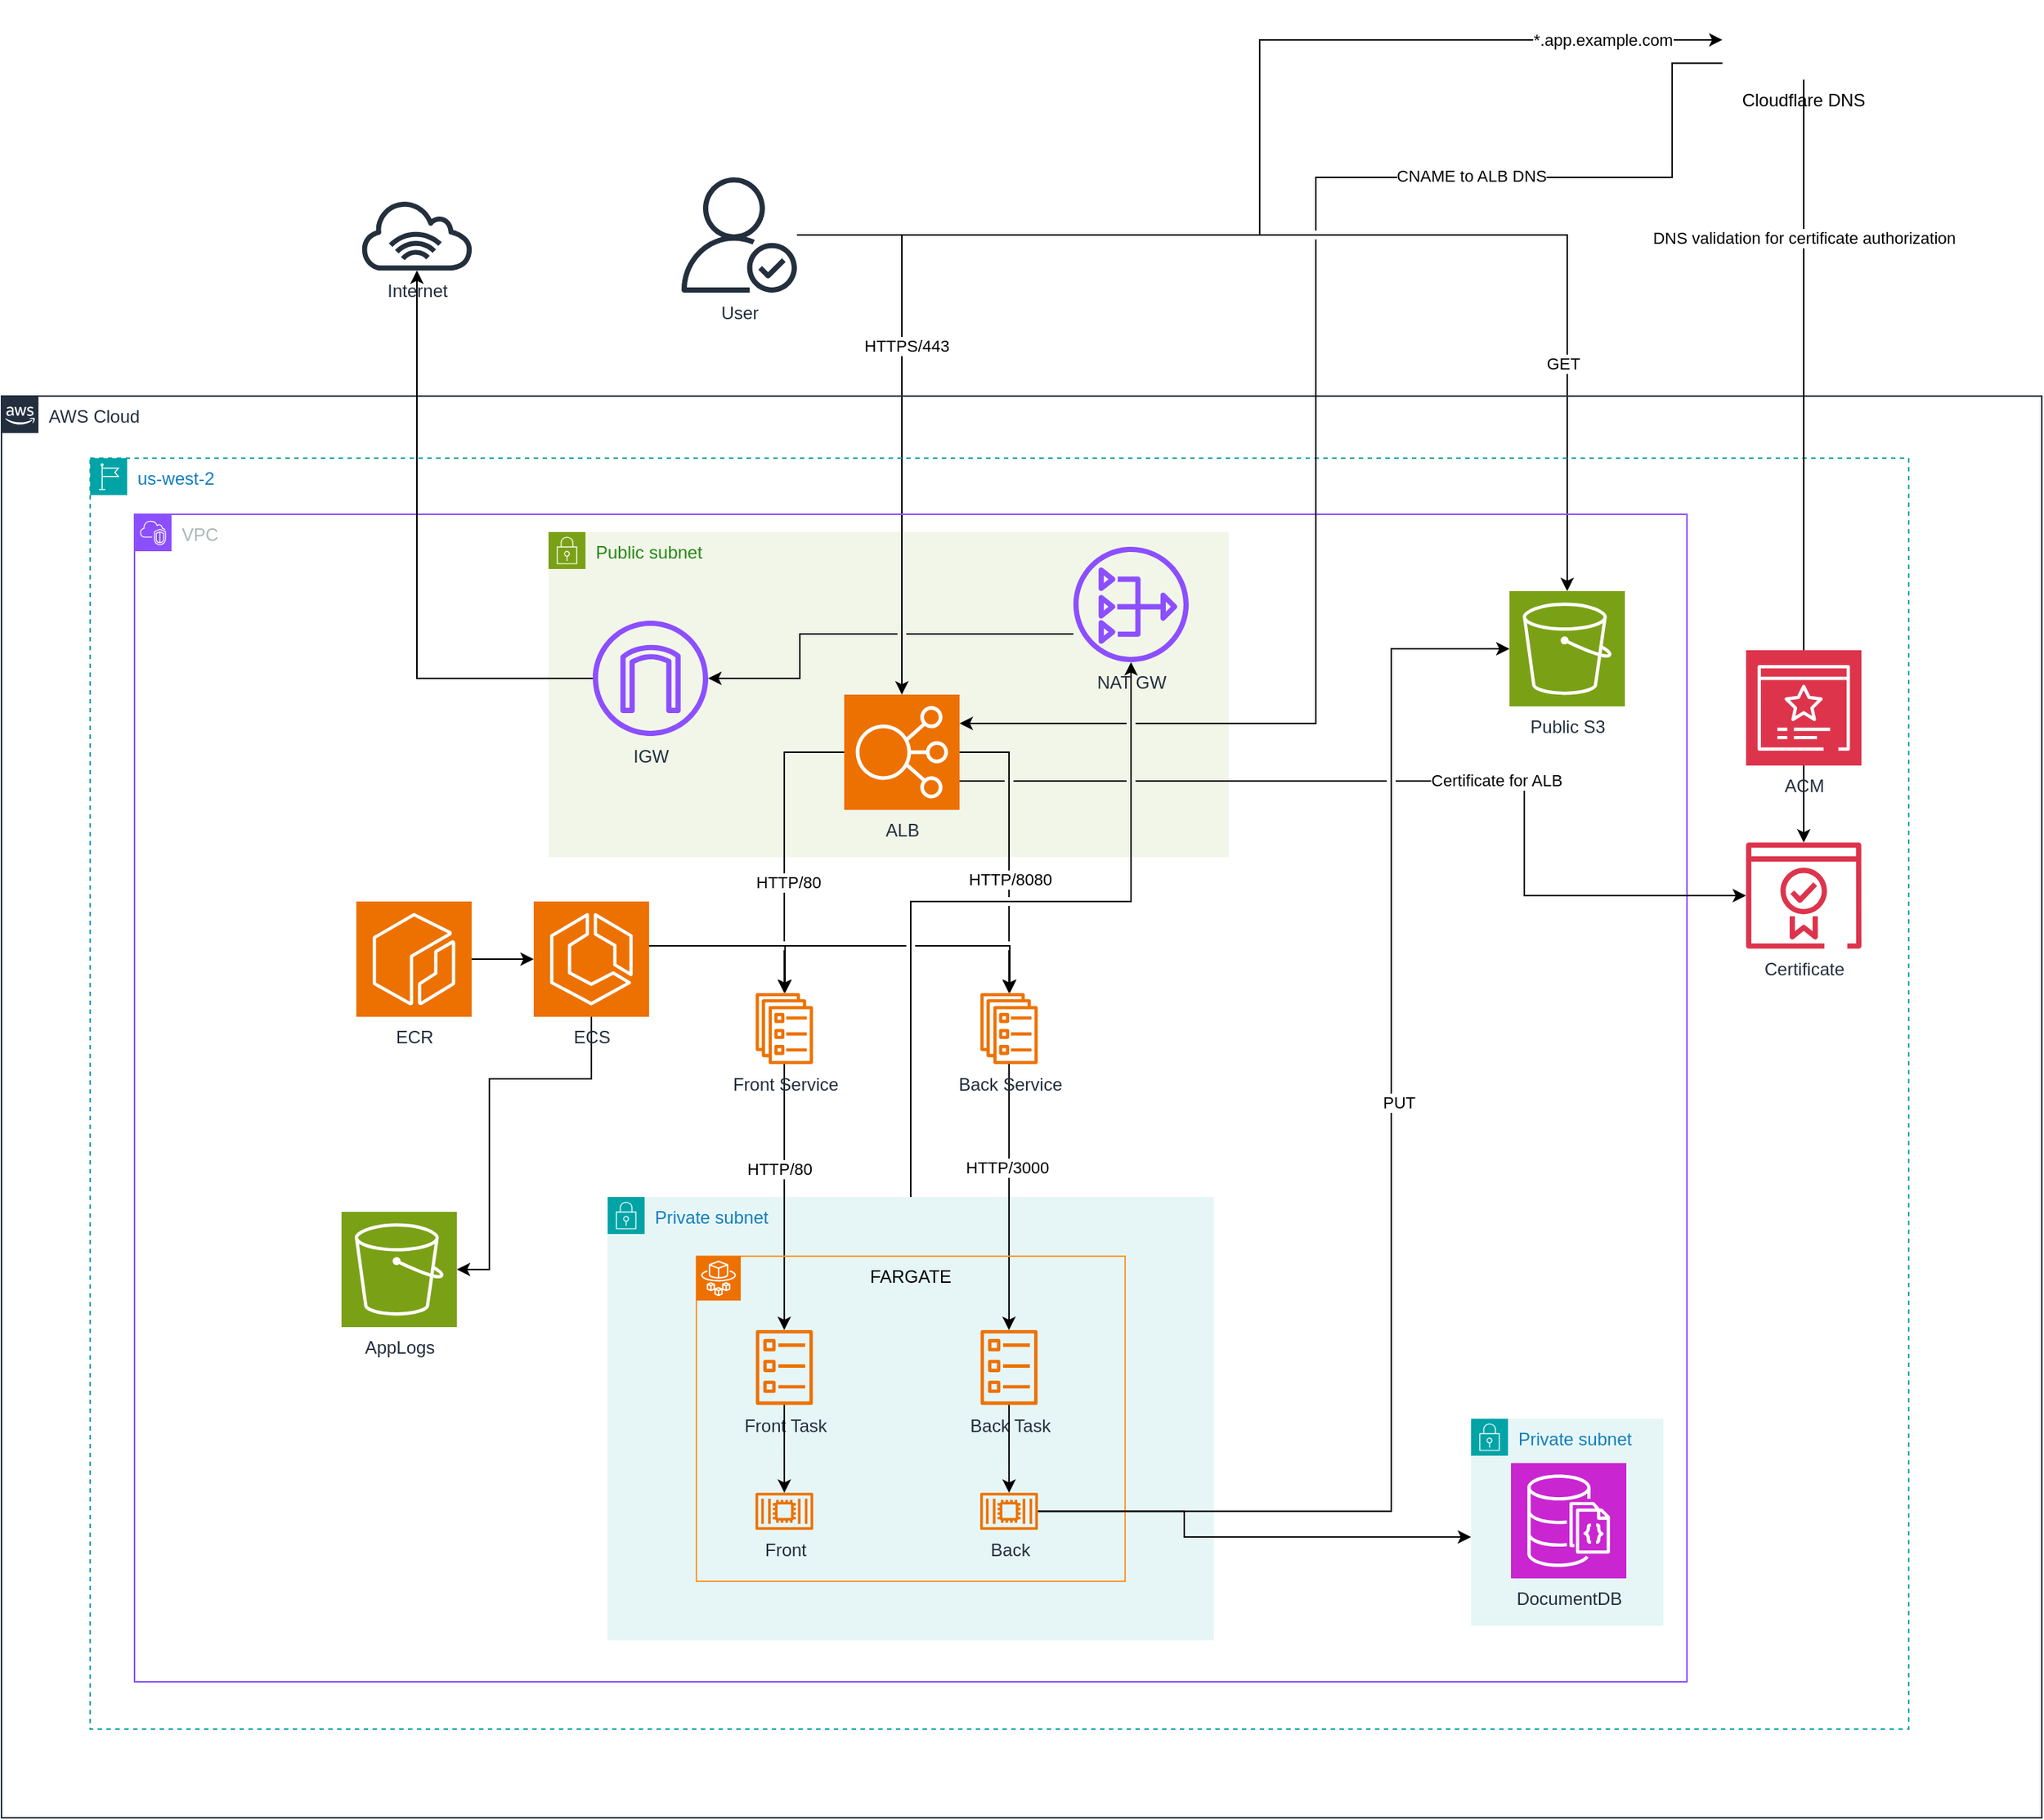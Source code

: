 <mxfile version="24.7.17">
  <diagram name="Página-1" id="iLAZdQxwDm4IYtfXgq_d">
    <mxGraphModel dx="2932" dy="2001" grid="1" gridSize="10" guides="1" tooltips="1" connect="1" arrows="1" fold="1" page="1" pageScale="1" pageWidth="1169" pageHeight="827" math="0" shadow="0">
      <root>
        <mxCell id="0" />
        <mxCell id="1" parent="0" />
        <mxCell id="PsurS9meL3jeWadHUtCN-37" value="Public subnet" style="points=[[0,0],[0.25,0],[0.5,0],[0.75,0],[1,0],[1,0.25],[1,0.5],[1,0.75],[1,1],[0.75,1],[0.5,1],[0.25,1],[0,1],[0,0.75],[0,0.5],[0,0.25]];outlineConnect=0;gradientColor=none;html=1;whiteSpace=wrap;fontSize=12;fontStyle=0;container=1;pointerEvents=0;collapsible=0;recursiveResize=0;shape=mxgraph.aws4.group;grIcon=mxgraph.aws4.group_security_group;grStroke=0;strokeColor=#7AA116;fillColor=#F2F6E8;verticalAlign=top;align=left;spacingLeft=30;fontColor=#248814;dashed=0;" parent="1" vertex="1">
          <mxGeometry x="230" y="30" width="460" height="220" as="geometry" />
        </mxCell>
        <mxCell id="g9EgHVnupFJinISDY1BI-3" style="edgeStyle=orthogonalEdgeStyle;rounded=0;orthogonalLoop=1;jettySize=auto;html=1;" edge="1" parent="1" source="PsurS9meL3jeWadHUtCN-36" target="g9EgHVnupFJinISDY1BI-2">
          <mxGeometry relative="1" as="geometry">
            <Array as="points">
              <mxPoint x="475" y="280" />
              <mxPoint x="624" y="280" />
            </Array>
          </mxGeometry>
        </mxCell>
        <mxCell id="PsurS9meL3jeWadHUtCN-36" value="Private subnet" style="points=[[0,0],[0.25,0],[0.5,0],[0.75,0],[1,0],[1,0.25],[1,0.5],[1,0.75],[1,1],[0.75,1],[0.5,1],[0.25,1],[0,1],[0,0.75],[0,0.5],[0,0.25]];outlineConnect=0;gradientColor=none;html=1;whiteSpace=wrap;fontSize=12;fontStyle=0;container=1;pointerEvents=0;collapsible=0;recursiveResize=0;shape=mxgraph.aws4.group;grIcon=mxgraph.aws4.group_security_group;grStroke=0;strokeColor=#00A4A6;fillColor=#E6F6F7;verticalAlign=top;align=left;spacingLeft=30;fontColor=#147EBA;dashed=0;" parent="1" vertex="1">
          <mxGeometry x="270" y="480" width="410" height="300" as="geometry" />
        </mxCell>
        <mxCell id="PsurS9meL3jeWadHUtCN-19" style="edgeStyle=orthogonalEdgeStyle;rounded=0;orthogonalLoop=1;jettySize=auto;html=1;jumpStyle=arc;" parent="1" source="PsurS9meL3jeWadHUtCN-6" target="PsurS9meL3jeWadHUtCN-7" edge="1">
          <mxGeometry relative="1" as="geometry">
            <Array as="points">
              <mxPoint x="390" y="310" />
            </Array>
          </mxGeometry>
        </mxCell>
        <mxCell id="PsurS9meL3jeWadHUtCN-20" style="edgeStyle=orthogonalEdgeStyle;rounded=0;orthogonalLoop=1;jettySize=auto;html=1;jumpStyle=gap;" parent="1" source="PsurS9meL3jeWadHUtCN-6" target="PsurS9meL3jeWadHUtCN-8" edge="1">
          <mxGeometry relative="1" as="geometry">
            <Array as="points">
              <mxPoint x="542" y="310" />
            </Array>
          </mxGeometry>
        </mxCell>
        <mxCell id="g9EgHVnupFJinISDY1BI-9" style="edgeStyle=orthogonalEdgeStyle;rounded=0;orthogonalLoop=1;jettySize=auto;html=1;" edge="1" parent="1" source="PsurS9meL3jeWadHUtCN-6" target="g9EgHVnupFJinISDY1BI-8">
          <mxGeometry relative="1" as="geometry">
            <Array as="points">
              <mxPoint x="259" y="400" />
              <mxPoint x="190" y="400" />
              <mxPoint x="190" y="529" />
            </Array>
          </mxGeometry>
        </mxCell>
        <mxCell id="PsurS9meL3jeWadHUtCN-6" value="ECS" style="sketch=0;points=[[0,0,0],[0.25,0,0],[0.5,0,0],[0.75,0,0],[1,0,0],[0,1,0],[0.25,1,0],[0.5,1,0],[0.75,1,0],[1,1,0],[0,0.25,0],[0,0.5,0],[0,0.75,0],[1,0.25,0],[1,0.5,0],[1,0.75,0]];outlineConnect=0;fontColor=#232F3E;fillColor=#ED7100;strokeColor=#ffffff;dashed=0;verticalLabelPosition=bottom;verticalAlign=top;align=center;html=1;fontSize=12;fontStyle=0;aspect=fixed;shape=mxgraph.aws4.resourceIcon;resIcon=mxgraph.aws4.ecs;" parent="1" vertex="1">
          <mxGeometry x="220" y="280" width="78" height="78" as="geometry" />
        </mxCell>
        <mxCell id="PsurS9meL3jeWadHUtCN-22" style="edgeStyle=orthogonalEdgeStyle;rounded=0;orthogonalLoop=1;jettySize=auto;html=1;" parent="1" source="PsurS9meL3jeWadHUtCN-7" target="PsurS9meL3jeWadHUtCN-9" edge="1">
          <mxGeometry relative="1" as="geometry">
            <Array as="points">
              <mxPoint x="389" y="420" />
              <mxPoint x="389" y="420" />
            </Array>
          </mxGeometry>
        </mxCell>
        <mxCell id="g9EgHVnupFJinISDY1BI-32" value="HTTP/80" style="edgeLabel;html=1;align=center;verticalAlign=middle;resizable=0;points=[];" vertex="1" connectable="0" parent="PsurS9meL3jeWadHUtCN-22">
          <mxGeometry x="-0.211" y="-4" relative="1" as="geometry">
            <mxPoint as="offset" />
          </mxGeometry>
        </mxCell>
        <mxCell id="PsurS9meL3jeWadHUtCN-23" style="edgeStyle=orthogonalEdgeStyle;rounded=0;orthogonalLoop=1;jettySize=auto;html=1;" parent="1" source="PsurS9meL3jeWadHUtCN-8" target="PsurS9meL3jeWadHUtCN-10" edge="1">
          <mxGeometry relative="1" as="geometry">
            <Array as="points">
              <mxPoint x="541" y="410" />
              <mxPoint x="541" y="410" />
            </Array>
          </mxGeometry>
        </mxCell>
        <mxCell id="g9EgHVnupFJinISDY1BI-33" value="HTTP/3000" style="edgeLabel;html=1;align=center;verticalAlign=middle;resizable=0;points=[];" vertex="1" connectable="0" parent="PsurS9meL3jeWadHUtCN-23">
          <mxGeometry x="-0.222" y="-2" relative="1" as="geometry">
            <mxPoint as="offset" />
          </mxGeometry>
        </mxCell>
        <mxCell id="PsurS9meL3jeWadHUtCN-49" style="edgeStyle=orthogonalEdgeStyle;rounded=0;orthogonalLoop=1;jettySize=auto;html=1;" parent="1" source="PsurS9meL3jeWadHUtCN-14" target="PsurS9meL3jeWadHUtCN-6" edge="1">
          <mxGeometry relative="1" as="geometry" />
        </mxCell>
        <mxCell id="PsurS9meL3jeWadHUtCN-14" value="ECR" style="sketch=0;points=[[0,0,0],[0.25,0,0],[0.5,0,0],[0.75,0,0],[1,0,0],[0,1,0],[0.25,1,0],[0.5,1,0],[0.75,1,0],[1,1,0],[0,0.25,0],[0,0.5,0],[0,0.75,0],[1,0.25,0],[1,0.5,0],[1,0.75,0]];outlineConnect=0;fontColor=#232F3E;fillColor=#ED7100;strokeColor=#ffffff;dashed=0;verticalLabelPosition=bottom;verticalAlign=top;align=center;html=1;fontSize=12;fontStyle=0;aspect=fixed;shape=mxgraph.aws4.resourceIcon;resIcon=mxgraph.aws4.ecr;" parent="1" vertex="1">
          <mxGeometry x="100" y="280" width="78" height="78" as="geometry" />
        </mxCell>
        <mxCell id="PsurS9meL3jeWadHUtCN-17" style="edgeStyle=orthogonalEdgeStyle;rounded=0;orthogonalLoop=1;jettySize=auto;html=1;jumpStyle=gap;" parent="1" source="PsurS9meL3jeWadHUtCN-16" target="PsurS9meL3jeWadHUtCN-7" edge="1">
          <mxGeometry relative="1" as="geometry" />
        </mxCell>
        <mxCell id="g9EgHVnupFJinISDY1BI-29" value="HTTP/80" style="edgeLabel;html=1;align=center;verticalAlign=middle;resizable=0;points=[];" vertex="1" connectable="0" parent="PsurS9meL3jeWadHUtCN-17">
          <mxGeometry x="0.263" y="2" relative="1" as="geometry">
            <mxPoint as="offset" />
          </mxGeometry>
        </mxCell>
        <mxCell id="PsurS9meL3jeWadHUtCN-18" style="edgeStyle=orthogonalEdgeStyle;rounded=0;orthogonalLoop=1;jettySize=auto;html=1;jumpStyle=gap;" parent="1" source="PsurS9meL3jeWadHUtCN-16" target="PsurS9meL3jeWadHUtCN-8" edge="1">
          <mxGeometry relative="1" as="geometry" />
        </mxCell>
        <mxCell id="g9EgHVnupFJinISDY1BI-30" value="HTTP/8080" style="edgeLabel;html=1;align=center;verticalAlign=middle;resizable=0;points=[];" vertex="1" connectable="0" parent="PsurS9meL3jeWadHUtCN-18">
          <mxGeometry x="0.216" relative="1" as="geometry">
            <mxPoint as="offset" />
          </mxGeometry>
        </mxCell>
        <mxCell id="PsurS9meL3jeWadHUtCN-8" value="Back Service" style="sketch=0;outlineConnect=0;fontColor=#232F3E;gradientColor=none;fillColor=#ED7100;strokeColor=none;dashed=0;verticalLabelPosition=bottom;verticalAlign=top;align=center;html=1;fontSize=12;fontStyle=0;aspect=fixed;pointerEvents=1;shape=mxgraph.aws4.ecs_service;" parent="1" vertex="1">
          <mxGeometry x="522" y="342" width="39" height="48" as="geometry" />
        </mxCell>
        <mxCell id="PsurS9meL3jeWadHUtCN-7" value="Front Service" style="sketch=0;outlineConnect=0;fontColor=#232F3E;gradientColor=none;fillColor=#ED7100;strokeColor=none;dashed=0;verticalLabelPosition=bottom;verticalAlign=top;align=center;html=1;fontSize=12;fontStyle=0;aspect=fixed;pointerEvents=1;shape=mxgraph.aws4.ecs_service;" parent="1" vertex="1">
          <mxGeometry x="370" y="342" width="39" height="48" as="geometry" />
        </mxCell>
        <mxCell id="PsurS9meL3jeWadHUtCN-57" value="Public S3" style="sketch=0;points=[[0,0,0],[0.25,0,0],[0.5,0,0],[0.75,0,0],[1,0,0],[0,1,0],[0.25,1,0],[0.5,1,0],[0.75,1,0],[1,1,0],[0,0.25,0],[0,0.5,0],[0,0.75,0],[1,0.25,0],[1,0.5,0],[1,0.75,0]];outlineConnect=0;fontColor=#232F3E;fillColor=#7AA116;strokeColor=#ffffff;dashed=0;verticalLabelPosition=bottom;verticalAlign=top;align=center;html=1;fontSize=12;fontStyle=0;aspect=fixed;shape=mxgraph.aws4.resourceIcon;resIcon=mxgraph.aws4.s3;" parent="1" vertex="1">
          <mxGeometry x="880" y="70" width="78" height="78" as="geometry" />
        </mxCell>
        <mxCell id="PsurS9meL3jeWadHUtCN-58" style="edgeStyle=orthogonalEdgeStyle;rounded=0;orthogonalLoop=1;jettySize=auto;html=1;entryX=0;entryY=0.5;entryDx=0;entryDy=0;entryPerimeter=0;" parent="1" source="PsurS9meL3jeWadHUtCN-4" target="PsurS9meL3jeWadHUtCN-57" edge="1">
          <mxGeometry relative="1" as="geometry">
            <Array as="points">
              <mxPoint x="800" y="693" />
              <mxPoint x="800" y="109" />
            </Array>
          </mxGeometry>
        </mxCell>
        <mxCell id="PsurS9meL3jeWadHUtCN-69" value="PUT" style="edgeLabel;html=1;align=center;verticalAlign=middle;resizable=0;points=[];" parent="PsurS9meL3jeWadHUtCN-58" vertex="1" connectable="0">
          <mxGeometry x="0.142" y="-5" relative="1" as="geometry">
            <mxPoint as="offset" />
          </mxGeometry>
        </mxCell>
        <mxCell id="PsurS9meL3jeWadHUtCN-60" value="User" style="sketch=0;outlineConnect=0;fontColor=#232F3E;gradientColor=none;fillColor=#232F3D;strokeColor=none;dashed=0;verticalLabelPosition=bottom;verticalAlign=top;align=center;html=1;fontSize=12;fontStyle=0;aspect=fixed;pointerEvents=1;shape=mxgraph.aws4.authenticated_user;" parent="1" vertex="1">
          <mxGeometry x="320" y="-210" width="78" height="78" as="geometry" />
        </mxCell>
        <mxCell id="PsurS9meL3jeWadHUtCN-61" style="edgeStyle=orthogonalEdgeStyle;rounded=0;orthogonalLoop=1;jettySize=auto;html=1;entryX=0.5;entryY=0;entryDx=0;entryDy=0;entryPerimeter=0;" parent="1" source="PsurS9meL3jeWadHUtCN-60" target="PsurS9meL3jeWadHUtCN-57" edge="1">
          <mxGeometry relative="1" as="geometry" />
        </mxCell>
        <mxCell id="g9EgHVnupFJinISDY1BI-13" value="GET" style="edgeLabel;html=1;align=center;verticalAlign=middle;resizable=0;points=[];" vertex="1" connectable="0" parent="PsurS9meL3jeWadHUtCN-61">
          <mxGeometry x="0.594" y="-3" relative="1" as="geometry">
            <mxPoint as="offset" />
          </mxGeometry>
        </mxCell>
        <mxCell id="PsurS9meL3jeWadHUtCN-64" style="edgeStyle=orthogonalEdgeStyle;rounded=0;orthogonalLoop=1;jettySize=auto;html=1;entryX=0.5;entryY=0;entryDx=0;entryDy=0;entryPerimeter=0;" parent="1" source="PsurS9meL3jeWadHUtCN-60" target="PsurS9meL3jeWadHUtCN-16" edge="1">
          <mxGeometry relative="1" as="geometry" />
        </mxCell>
        <mxCell id="g9EgHVnupFJinISDY1BI-28" value="HTTPS/443" style="edgeLabel;html=1;align=center;verticalAlign=middle;resizable=0;points=[];" vertex="1" connectable="0" parent="PsurS9meL3jeWadHUtCN-64">
          <mxGeometry x="-0.239" y="3" relative="1" as="geometry">
            <mxPoint as="offset" />
          </mxGeometry>
        </mxCell>
        <mxCell id="PsurS9meL3jeWadHUtCN-65" value="us-west-2" style="points=[[0,0],[0.25,0],[0.5,0],[0.75,0],[1,0],[1,0.25],[1,0.5],[1,0.75],[1,1],[0.75,1],[0.5,1],[0.25,1],[0,1],[0,0.75],[0,0.5],[0,0.25]];outlineConnect=0;gradientColor=none;html=1;whiteSpace=wrap;fontSize=12;fontStyle=0;container=1;pointerEvents=0;collapsible=0;recursiveResize=0;shape=mxgraph.aws4.group;grIcon=mxgraph.aws4.group_region;strokeColor=#00A4A6;fillColor=none;verticalAlign=top;align=left;spacingLeft=30;fontColor=#147EBA;dashed=1;" parent="1" vertex="1">
          <mxGeometry x="-80" y="-20" width="1230" height="860" as="geometry" />
        </mxCell>
        <mxCell id="PsurS9meL3jeWadHUtCN-66" value="AWS Cloud" style="points=[[0,0],[0.25,0],[0.5,0],[0.75,0],[1,0],[1,0.25],[1,0.5],[1,0.75],[1,1],[0.75,1],[0.5,1],[0.25,1],[0,1],[0,0.75],[0,0.5],[0,0.25]];outlineConnect=0;gradientColor=none;html=1;whiteSpace=wrap;fontSize=12;fontStyle=0;container=1;pointerEvents=0;collapsible=0;recursiveResize=0;shape=mxgraph.aws4.group;grIcon=mxgraph.aws4.group_aws_cloud_alt;strokeColor=#232F3E;fillColor=none;verticalAlign=top;align=left;spacingLeft=30;fontColor=#232F3E;dashed=0;" parent="1" vertex="1">
          <mxGeometry x="-140" y="-62" width="1380" height="962" as="geometry" />
        </mxCell>
        <mxCell id="PsurS9meL3jeWadHUtCN-30" value="FARGATE" style="group;strokeColor=#FF9933;" parent="PsurS9meL3jeWadHUtCN-66" vertex="1" connectable="0">
          <mxGeometry x="470" y="582" width="290" height="220" as="geometry" />
        </mxCell>
        <mxCell id="PsurS9meL3jeWadHUtCN-12" value="" style="sketch=0;points=[[0,0,0],[0.25,0,0],[0.5,0,0],[0.75,0,0],[1,0,0],[0,1,0],[0.25,1,0],[0.5,1,0],[0.75,1,0],[1,1,0],[0,0.25,0],[0,0.5,0],[0,0.75,0],[1,0.25,0],[1,0.5,0],[1,0.75,0]];outlineConnect=0;fontColor=#232F3E;fillColor=#ED7100;strokeColor=#ffffff;dashed=0;verticalLabelPosition=bottom;verticalAlign=top;align=center;html=1;fontSize=12;fontStyle=0;aspect=fixed;shape=mxgraph.aws4.resourceIcon;resIcon=mxgraph.aws4.fargate;" parent="PsurS9meL3jeWadHUtCN-30" vertex="1">
          <mxGeometry width="30" height="30" as="geometry" />
        </mxCell>
        <mxCell id="PsurS9meL3jeWadHUtCN-10" value="Back Task" style="sketch=0;outlineConnect=0;fontColor=#232F3E;gradientColor=none;fillColor=#ED7100;strokeColor=none;dashed=0;verticalLabelPosition=bottom;verticalAlign=top;align=center;html=1;fontSize=12;fontStyle=0;aspect=fixed;pointerEvents=1;shape=mxgraph.aws4.ecs_task;" parent="PsurS9meL3jeWadHUtCN-30" vertex="1">
          <mxGeometry x="192.005" y="50" width="39" height="50.59" as="geometry" />
        </mxCell>
        <mxCell id="PsurS9meL3jeWadHUtCN-9" value="Front Task" style="sketch=0;outlineConnect=0;fontColor=#232F3E;gradientColor=none;fillColor=#ED7100;strokeColor=none;dashed=0;verticalLabelPosition=bottom;verticalAlign=top;align=center;html=1;fontSize=12;fontStyle=0;aspect=fixed;pointerEvents=1;shape=mxgraph.aws4.ecs_task;" parent="PsurS9meL3jeWadHUtCN-30" vertex="1">
          <mxGeometry x="40.003" y="50" width="39" height="50.59" as="geometry" />
        </mxCell>
        <mxCell id="PsurS9meL3jeWadHUtCN-4" value="Back" style="sketch=0;outlineConnect=0;fontColor=#232F3E;gradientColor=none;fillColor=#ED7100;strokeColor=none;dashed=0;verticalLabelPosition=bottom;verticalAlign=top;align=center;html=1;fontSize=12;fontStyle=0;aspect=fixed;pointerEvents=1;shape=mxgraph.aws4.container_2;" parent="PsurS9meL3jeWadHUtCN-30" vertex="1">
          <mxGeometry x="192.004" y="160" width="39" height="25.19" as="geometry" />
        </mxCell>
        <mxCell id="PsurS9meL3jeWadHUtCN-25" style="edgeStyle=orthogonalEdgeStyle;rounded=0;orthogonalLoop=1;jettySize=auto;html=1;" parent="PsurS9meL3jeWadHUtCN-30" source="PsurS9meL3jeWadHUtCN-10" target="PsurS9meL3jeWadHUtCN-4" edge="1">
          <mxGeometry relative="1" as="geometry" />
        </mxCell>
        <mxCell id="PsurS9meL3jeWadHUtCN-3" value="Front" style="sketch=0;outlineConnect=0;fontColor=#232F3E;gradientColor=none;fillColor=#ED7100;strokeColor=none;dashed=0;verticalLabelPosition=bottom;verticalAlign=top;align=center;html=1;fontSize=12;fontStyle=0;aspect=fixed;pointerEvents=1;shape=mxgraph.aws4.container_2;" parent="PsurS9meL3jeWadHUtCN-30" vertex="1">
          <mxGeometry x="40.008" y="160" width="39" height="25.19" as="geometry" />
        </mxCell>
        <mxCell id="PsurS9meL3jeWadHUtCN-24" style="edgeStyle=orthogonalEdgeStyle;rounded=0;orthogonalLoop=1;jettySize=auto;html=1;" parent="PsurS9meL3jeWadHUtCN-30" source="PsurS9meL3jeWadHUtCN-9" target="PsurS9meL3jeWadHUtCN-3" edge="1">
          <mxGeometry relative="1" as="geometry" />
        </mxCell>
        <mxCell id="PsurS9meL3jeWadHUtCN-56" style="edgeStyle=orthogonalEdgeStyle;rounded=0;orthogonalLoop=1;jettySize=auto;html=1;" parent="PsurS9meL3jeWadHUtCN-66" source="PsurS9meL3jeWadHUtCN-4" target="PsurS9meL3jeWadHUtCN-50" edge="1">
          <mxGeometry relative="1" as="geometry">
            <Array as="points">
              <mxPoint x="800" y="755" />
              <mxPoint x="800" y="772" />
            </Array>
          </mxGeometry>
        </mxCell>
        <mxCell id="PsurS9meL3jeWadHUtCN-68" value="VPC" style="points=[[0,0],[0.25,0],[0.5,0],[0.75,0],[1,0],[1,0.25],[1,0.5],[1,0.75],[1,1],[0.75,1],[0.5,1],[0.25,1],[0,1],[0,0.75],[0,0.5],[0,0.25]];outlineConnect=0;gradientColor=none;html=1;whiteSpace=wrap;fontSize=12;fontStyle=0;container=1;pointerEvents=0;collapsible=0;recursiveResize=0;shape=mxgraph.aws4.group;grIcon=mxgraph.aws4.group_vpc2;strokeColor=#8C4FFF;fillColor=none;verticalAlign=top;align=left;spacingLeft=30;fontColor=#AAB7B8;dashed=0;" parent="PsurS9meL3jeWadHUtCN-66" vertex="1">
          <mxGeometry x="90" y="80" width="1050" height="790" as="geometry" />
        </mxCell>
        <mxCell id="PsurS9meL3jeWadHUtCN-50" value="Private subnet" style="points=[[0,0],[0.25,0],[0.5,0],[0.75,0],[1,0],[1,0.25],[1,0.5],[1,0.75],[1,1],[0.75,1],[0.5,1],[0.25,1],[0,1],[0,0.75],[0,0.5],[0,0.25]];outlineConnect=0;gradientColor=none;html=1;whiteSpace=wrap;fontSize=12;fontStyle=0;container=1;pointerEvents=0;collapsible=0;recursiveResize=0;shape=mxgraph.aws4.group;grIcon=mxgraph.aws4.group_security_group;grStroke=0;strokeColor=#00A4A6;fillColor=#E6F6F7;verticalAlign=top;align=left;spacingLeft=30;fontColor=#147EBA;dashed=0;" parent="PsurS9meL3jeWadHUtCN-68" vertex="1">
          <mxGeometry x="904" y="612" width="130" height="140" as="geometry" />
        </mxCell>
        <mxCell id="PsurS9meL3jeWadHUtCN-51" value="DocumentDB" style="sketch=0;points=[[0,0,0],[0.25,0,0],[0.5,0,0],[0.75,0,0],[1,0,0],[0,1,0],[0.25,1,0],[0.5,1,0],[0.75,1,0],[1,1,0],[0,0.25,0],[0,0.5,0],[0,0.75,0],[1,0.25,0],[1,0.5,0],[1,0.75,0]];outlineConnect=0;fontColor=#232F3E;fillColor=#C925D1;strokeColor=#ffffff;dashed=0;verticalLabelPosition=bottom;verticalAlign=top;align=center;html=1;fontSize=12;fontStyle=0;aspect=fixed;shape=mxgraph.aws4.resourceIcon;resIcon=mxgraph.aws4.documentdb_with_mongodb_compatibility;" parent="PsurS9meL3jeWadHUtCN-50" vertex="1">
          <mxGeometry x="27" y="30" width="78" height="78" as="geometry" />
        </mxCell>
        <mxCell id="PsurS9meL3jeWadHUtCN-16" value="ALB" style="sketch=0;points=[[0,0,0],[0.25,0,0],[0.5,0,0],[0.75,0,0],[1,0,0],[0,1,0],[0.25,1,0],[0.5,1,0],[0.75,1,0],[1,1,0],[0,0.25,0],[0,0.5,0],[0,0.75,0],[1,0.25,0],[1,0.5,0],[1,0.75,0]];outlineConnect=0;fontColor=#232F3E;fillColor=#ED7100;strokeColor=#ffffff;dashed=0;verticalLabelPosition=bottom;verticalAlign=top;align=center;html=1;fontSize=12;fontStyle=0;aspect=fixed;shape=mxgraph.aws4.resourceIcon;resIcon=mxgraph.aws4.elastic_load_balancing;" parent="PsurS9meL3jeWadHUtCN-68" vertex="1">
          <mxGeometry x="480" y="122" width="78" height="78" as="geometry" />
        </mxCell>
        <mxCell id="g9EgHVnupFJinISDY1BI-1" value="IGW" style="sketch=0;outlineConnect=0;fontColor=#232F3E;gradientColor=none;fillColor=#8C4FFF;strokeColor=none;dashed=0;verticalLabelPosition=bottom;verticalAlign=top;align=center;html=1;fontSize=12;fontStyle=0;aspect=fixed;pointerEvents=1;shape=mxgraph.aws4.internet_gateway;" vertex="1" parent="PsurS9meL3jeWadHUtCN-68">
          <mxGeometry x="310" y="72" width="78" height="78" as="geometry" />
        </mxCell>
        <mxCell id="g9EgHVnupFJinISDY1BI-4" style="edgeStyle=orthogonalEdgeStyle;rounded=0;orthogonalLoop=1;jettySize=auto;html=1;jumpStyle=gap;" edge="1" parent="PsurS9meL3jeWadHUtCN-68" source="g9EgHVnupFJinISDY1BI-2" target="g9EgHVnupFJinISDY1BI-1">
          <mxGeometry relative="1" as="geometry">
            <Array as="points">
              <mxPoint x="450" y="81" />
              <mxPoint x="450" y="111" />
            </Array>
          </mxGeometry>
        </mxCell>
        <mxCell id="g9EgHVnupFJinISDY1BI-2" value="NAT GW" style="sketch=0;outlineConnect=0;fontColor=#232F3E;gradientColor=none;fillColor=#8C4FFF;strokeColor=none;dashed=0;verticalLabelPosition=bottom;verticalAlign=top;align=center;html=1;fontSize=12;fontStyle=0;aspect=fixed;pointerEvents=1;shape=mxgraph.aws4.nat_gateway;" vertex="1" parent="PsurS9meL3jeWadHUtCN-68">
          <mxGeometry x="635" y="22" width="78" height="78" as="geometry" />
        </mxCell>
        <mxCell id="g9EgHVnupFJinISDY1BI-8" value="AppLogs" style="sketch=0;points=[[0,0,0],[0.25,0,0],[0.5,0,0],[0.75,0,0],[1,0,0],[0,1,0],[0.25,1,0],[0.5,1,0],[0.75,1,0],[1,1,0],[0,0.25,0],[0,0.5,0],[0,0.75,0],[1,0.25,0],[1,0.5,0],[1,0.75,0]];outlineConnect=0;fontColor=#232F3E;fillColor=#7AA116;strokeColor=#ffffff;dashed=0;verticalLabelPosition=bottom;verticalAlign=top;align=center;html=1;fontSize=12;fontStyle=0;aspect=fixed;shape=mxgraph.aws4.resourceIcon;resIcon=mxgraph.aws4.s3;" vertex="1" parent="PsurS9meL3jeWadHUtCN-68">
          <mxGeometry x="140" y="472" width="78" height="78" as="geometry" />
        </mxCell>
        <mxCell id="g9EgHVnupFJinISDY1BI-25" style="edgeStyle=orthogonalEdgeStyle;rounded=0;orthogonalLoop=1;jettySize=auto;html=1;" edge="1" parent="PsurS9meL3jeWadHUtCN-66" source="g9EgHVnupFJinISDY1BI-20" target="g9EgHVnupFJinISDY1BI-24">
          <mxGeometry relative="1" as="geometry" />
        </mxCell>
        <mxCell id="g9EgHVnupFJinISDY1BI-20" value="ACM" style="sketch=0;points=[[0,0,0],[0.25,0,0],[0.5,0,0],[0.75,0,0],[1,0,0],[0,1,0],[0.25,1,0],[0.5,1,0],[0.75,1,0],[1,1,0],[0,0.25,0],[0,0.5,0],[0,0.75,0],[1,0.25,0],[1,0.5,0],[1,0.75,0]];outlineConnect=0;fontColor=#232F3E;fillColor=#DD344C;strokeColor=#ffffff;dashed=0;verticalLabelPosition=bottom;verticalAlign=top;align=center;html=1;fontSize=12;fontStyle=0;aspect=fixed;shape=mxgraph.aws4.resourceIcon;resIcon=mxgraph.aws4.certificate_manager_3;" vertex="1" parent="PsurS9meL3jeWadHUtCN-66">
          <mxGeometry x="1180" y="172" width="78" height="78" as="geometry" />
        </mxCell>
        <mxCell id="g9EgHVnupFJinISDY1BI-22" style="edgeStyle=orthogonalEdgeStyle;rounded=0;orthogonalLoop=1;jettySize=auto;html=1;exitX=1;exitY=0.75;exitDx=0;exitDy=0;exitPerimeter=0;jumpStyle=gap;" edge="1" parent="PsurS9meL3jeWadHUtCN-66" source="PsurS9meL3jeWadHUtCN-16" target="g9EgHVnupFJinISDY1BI-24">
          <mxGeometry relative="1" as="geometry">
            <mxPoint x="1180" y="261" as="targetPoint" />
            <Array as="points">
              <mxPoint x="1030" y="260" />
              <mxPoint x="1030" y="338" />
            </Array>
          </mxGeometry>
        </mxCell>
        <mxCell id="g9EgHVnupFJinISDY1BI-23" value="Certificate for ALB" style="edgeLabel;html=1;align=center;verticalAlign=middle;resizable=0;points=[];" vertex="1" connectable="0" parent="g9EgHVnupFJinISDY1BI-22">
          <mxGeometry x="0.191" y="1" relative="1" as="geometry">
            <mxPoint as="offset" />
          </mxGeometry>
        </mxCell>
        <mxCell id="g9EgHVnupFJinISDY1BI-24" value="Certificate" style="sketch=0;outlineConnect=0;fontColor=#232F3E;gradientColor=none;fillColor=#DD344C;strokeColor=none;dashed=0;verticalLabelPosition=bottom;verticalAlign=top;align=center;html=1;fontSize=12;fontStyle=0;aspect=fixed;pointerEvents=1;shape=mxgraph.aws4.certificate_manager_2;" vertex="1" parent="PsurS9meL3jeWadHUtCN-66">
          <mxGeometry x="1180" y="302" width="78" height="72" as="geometry" />
        </mxCell>
        <mxCell id="g9EgHVnupFJinISDY1BI-6" value="Internet" style="sketch=0;outlineConnect=0;fontColor=#232F3E;gradientColor=none;fillColor=#232F3D;strokeColor=none;dashed=0;verticalLabelPosition=bottom;verticalAlign=top;align=center;html=1;fontSize=12;fontStyle=0;aspect=fixed;pointerEvents=1;shape=mxgraph.aws4.internet_alt1;" vertex="1" parent="1">
          <mxGeometry x="102" y="-195" width="78" height="48" as="geometry" />
        </mxCell>
        <mxCell id="g9EgHVnupFJinISDY1BI-7" style="edgeStyle=orthogonalEdgeStyle;rounded=0;orthogonalLoop=1;jettySize=auto;html=1;" edge="1" parent="1" source="g9EgHVnupFJinISDY1BI-1" target="g9EgHVnupFJinISDY1BI-6">
          <mxGeometry relative="1" as="geometry" />
        </mxCell>
        <mxCell id="g9EgHVnupFJinISDY1BI-11" style="edgeStyle=orthogonalEdgeStyle;rounded=0;orthogonalLoop=1;jettySize=auto;html=1;entryX=0;entryY=0.5;entryDx=0;entryDy=0;" edge="1" parent="1" source="PsurS9meL3jeWadHUtCN-60" target="g9EgHVnupFJinISDY1BI-15">
          <mxGeometry relative="1" as="geometry">
            <mxPoint x="1079" y="-40" as="targetPoint" />
          </mxGeometry>
        </mxCell>
        <mxCell id="g9EgHVnupFJinISDY1BI-14" value="*.app.example.com" style="edgeLabel;html=1;align=center;verticalAlign=middle;resizable=0;points=[];" vertex="1" connectable="0" parent="g9EgHVnupFJinISDY1BI-11">
          <mxGeometry x="0.786" relative="1" as="geometry">
            <mxPoint as="offset" />
          </mxGeometry>
        </mxCell>
        <mxCell id="g9EgHVnupFJinISDY1BI-15" value="Cloudflare DNS" style="shape=image;verticalLabelPosition=bottom;labelBackgroundColor=default;verticalAlign=top;aspect=fixed;imageAspect=0;image=https://upload.wikimedia.org/wikipedia/commons/9/94/Cloudflare_Logo.png;clipPath=inset(21.33% 0% 29.67% 0%);" vertex="1" parent="1">
          <mxGeometry x="1024" y="-330" width="110" height="53.9" as="geometry" />
        </mxCell>
        <mxCell id="g9EgHVnupFJinISDY1BI-18" style="edgeStyle=orthogonalEdgeStyle;rounded=0;orthogonalLoop=1;jettySize=auto;html=1;entryX=1;entryY=0.25;entryDx=0;entryDy=0;entryPerimeter=0;jumpStyle=gap;exitX=0;exitY=0.793;exitDx=0;exitDy=0;exitPerimeter=0;" edge="1" parent="1" source="g9EgHVnupFJinISDY1BI-15" target="PsurS9meL3jeWadHUtCN-16">
          <mxGeometry relative="1" as="geometry">
            <mxPoint x="990" y="-210" as="sourcePoint" />
            <Array as="points">
              <mxPoint x="990" y="-210" />
              <mxPoint x="749" y="-210" />
              <mxPoint x="749" y="159" />
            </Array>
          </mxGeometry>
        </mxCell>
        <mxCell id="g9EgHVnupFJinISDY1BI-19" value="CNAME to ALB DNS" style="edgeLabel;html=1;align=center;verticalAlign=middle;resizable=0;points=[];" vertex="1" connectable="0" parent="g9EgHVnupFJinISDY1BI-18">
          <mxGeometry x="-0.486" y="-1" relative="1" as="geometry">
            <mxPoint as="offset" />
          </mxGeometry>
        </mxCell>
        <mxCell id="g9EgHVnupFJinISDY1BI-26" style="edgeStyle=orthogonalEdgeStyle;rounded=0;orthogonalLoop=1;jettySize=auto;html=1;exitX=0.5;exitY=0;exitDx=0;exitDy=0;exitPerimeter=0;strokeColor=default;startArrow=none;startFill=0;endArrow=none;endFill=0;" edge="1" parent="1" source="g9EgHVnupFJinISDY1BI-20" target="g9EgHVnupFJinISDY1BI-15">
          <mxGeometry relative="1" as="geometry" />
        </mxCell>
        <mxCell id="g9EgHVnupFJinISDY1BI-27" value="DNS validation for certificate authorization" style="edgeLabel;html=1;align=center;verticalAlign=middle;resizable=0;points=[];" vertex="1" connectable="0" parent="g9EgHVnupFJinISDY1BI-26">
          <mxGeometry x="0.447" relative="1" as="geometry">
            <mxPoint as="offset" />
          </mxGeometry>
        </mxCell>
      </root>
    </mxGraphModel>
  </diagram>
</mxfile>
